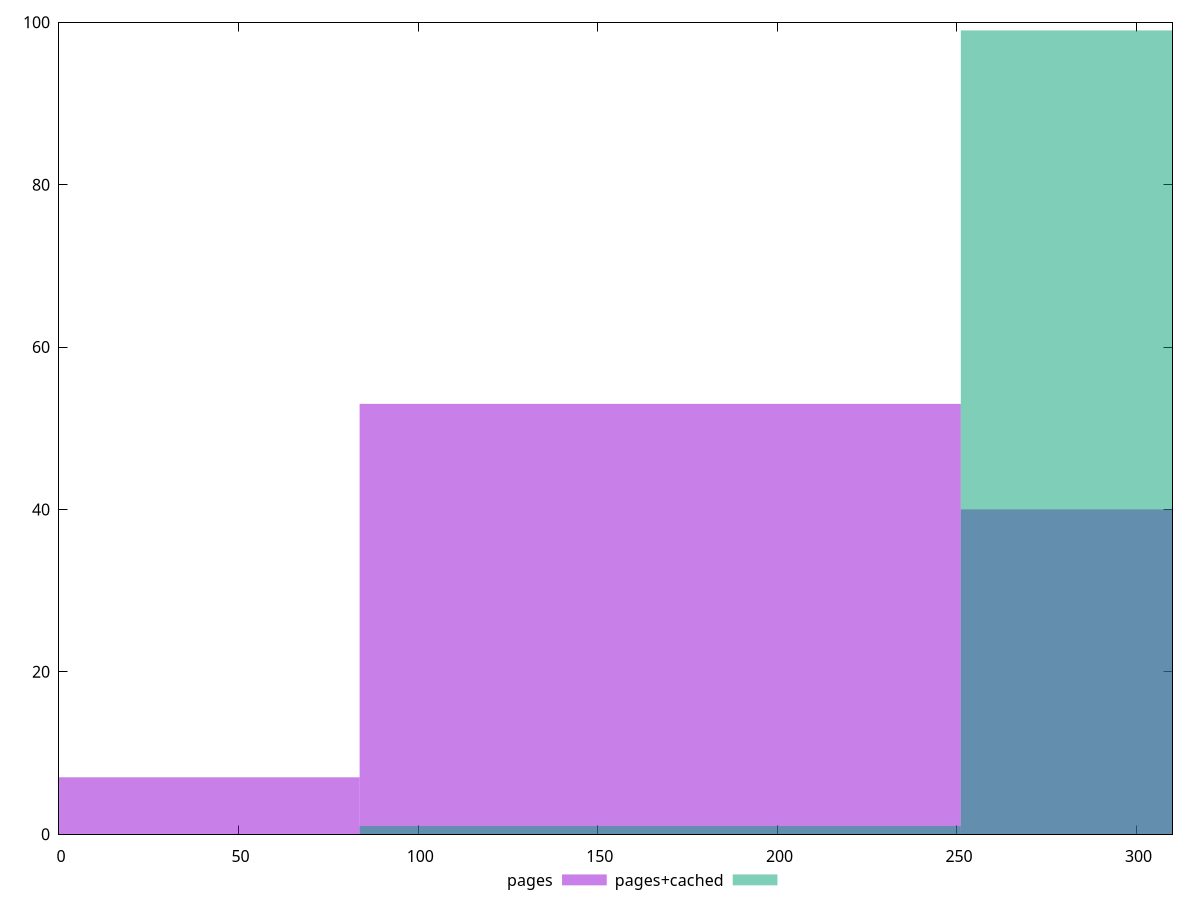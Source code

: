 reset

$pages <<EOF
0 7
334.7555645562598 40
167.3777822781299 53
EOF

$pagesCached <<EOF
167.3777822781299 1
334.7555645562598 99
EOF

set key outside below
set boxwidth 167.3777822781299
set xrange [0:310]
set yrange [0:100]
set trange [0:100]
set style fill transparent solid 0.5 noborder
set terminal svg size 640, 500 enhanced background rgb 'white'
set output "report_00025_2021-02-22T21:38:55.199Z/uses-optimized-images/comparison/histogram/0_vs_1.svg"

plot $pages title "pages" with boxes, \
     $pagesCached title "pages+cached" with boxes

reset
